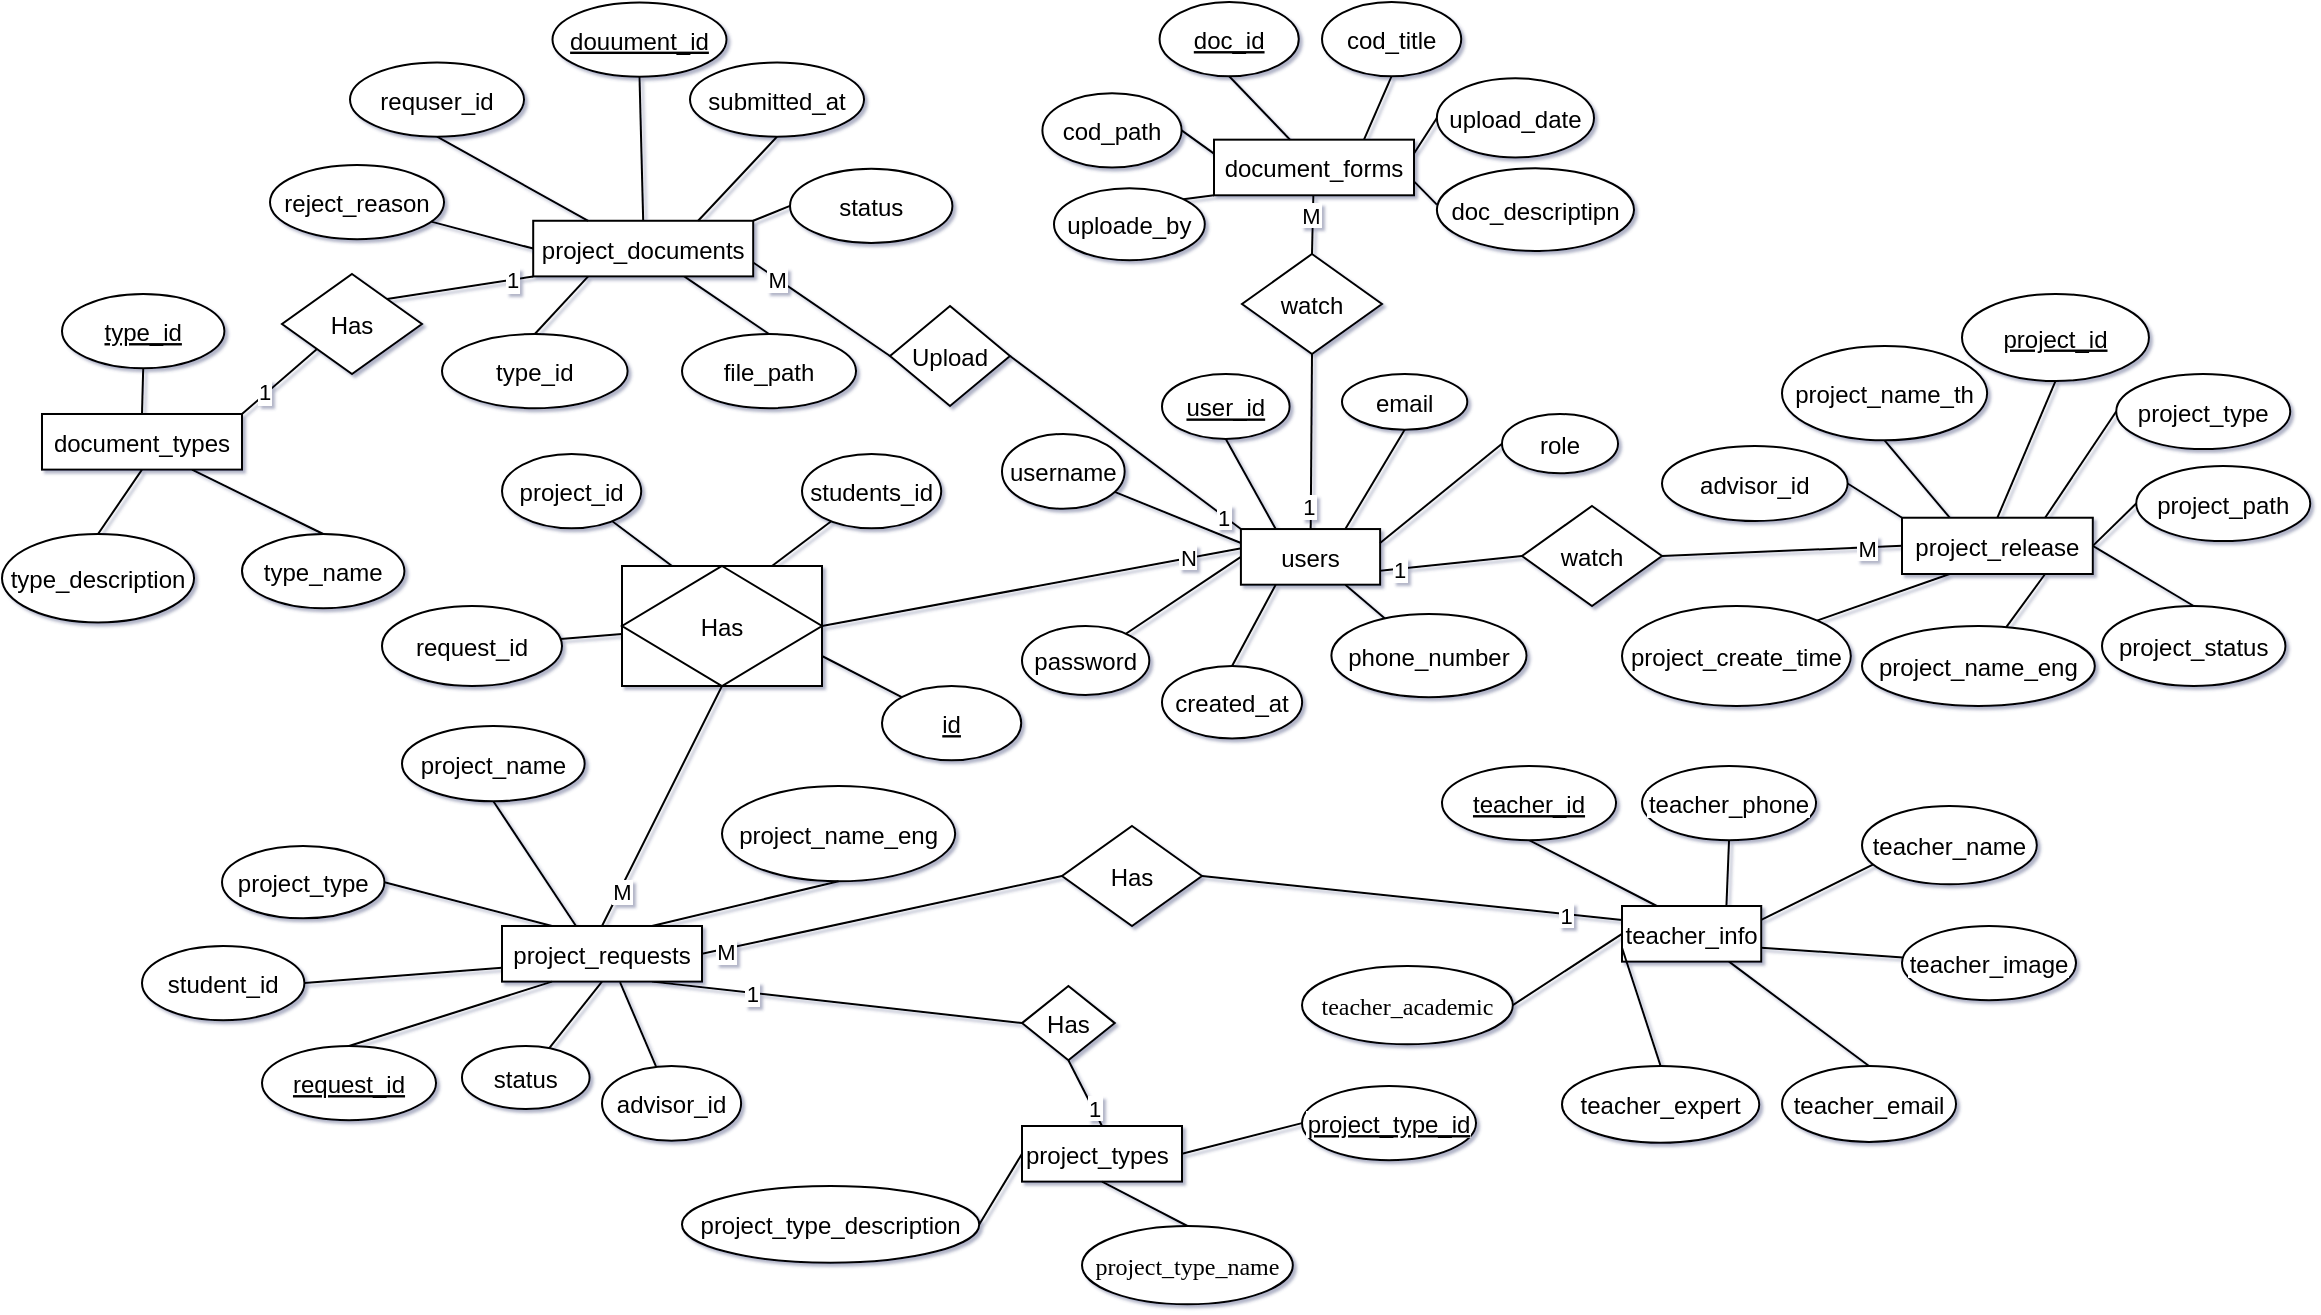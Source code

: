 <mxfile version="26.0.16">
  <diagram id="R2lEEEUBdFMjLlhIrx00" name="Page-1">
    <mxGraphModel dx="1501" dy="822" grid="1" gridSize="10" guides="0" tooltips="1" connect="1" arrows="1" fold="1" page="1" pageScale="1" pageWidth="1169" pageHeight="827" math="0" shadow="1" extFonts="Permanent Marker^https://fonts.googleapis.com/css?family=Permanent+Marker">
      <root>
        <mxCell id="0" />
        <mxCell id="1" parent="0" />
        <mxCell id="ESzOXi0CgvDct79OvY_y-161" value="" style="rounded=0;orthogonalLoop=1;jettySize=auto;exitX=1;exitY=0.5;exitDx=0;exitDy=0;endArrow=none;endFill=0;entryX=0.004;entryY=0.345;entryDx=0;entryDy=0;entryPerimeter=0;labelBackgroundColor=default;fontColor=default;textShadow=0;labelBorderColor=none;" parent="1" source="ubdBSHQZnD_88OrNLMQL-1" target="ESzOXi0CgvDct79OvY_y-35" edge="1">
          <mxGeometry relative="1" as="geometry">
            <mxPoint x="520" y="359" as="sourcePoint" />
            <mxPoint x="620" y="304" as="targetPoint" />
          </mxGeometry>
        </mxCell>
        <mxCell id="kQKOUKrjXKrlpkmoyMPY-5" value="N" style="edgeLabel;align=center;verticalAlign=middle;resizable=0;points=[];labelBackgroundColor=default;fontColor=default;textShadow=0;labelBorderColor=none;" parent="ESzOXi0CgvDct79OvY_y-161" vertex="1" connectable="0">
          <mxGeometry x="0.75" y="1" relative="1" as="geometry">
            <mxPoint as="offset" />
          </mxGeometry>
        </mxCell>
        <mxCell id="ESzOXi0CgvDct79OvY_y-136" value="" style="group;labelBackgroundColor=default;fontColor=default;textShadow=0;labelBorderColor=none;" parent="1" vertex="1" connectable="0">
          <mxGeometry x="536.001" y="41.187" width="290" height="120.575" as="geometry" />
        </mxCell>
        <mxCell id="ESzOXi0CgvDct79OvY_y-51" value="document_forms" style="rounded=0;labelBackgroundColor=default;fontColor=default;textShadow=0;labelBorderColor=none;" parent="ESzOXi0CgvDct79OvY_y-136" vertex="1">
          <mxGeometry x="80" y="55.65" width="100" height="27.82" as="geometry" />
        </mxCell>
        <mxCell id="ESzOXi0CgvDct79OvY_y-66" value="" style="rounded=0;orthogonalLoop=1;jettySize=auto;exitX=0.5;exitY=1;exitDx=0;exitDy=0;entryX=0.75;entryY=0;entryDx=0;entryDy=0;endArrow=none;endFill=0;labelBackgroundColor=default;fontColor=default;textShadow=0;labelBorderColor=none;" parent="ESzOXi0CgvDct79OvY_y-136" source="ESzOXi0CgvDct79OvY_y-53" target="ESzOXi0CgvDct79OvY_y-51" edge="1">
          <mxGeometry relative="1" as="geometry" />
        </mxCell>
        <mxCell id="ESzOXi0CgvDct79OvY_y-53" value="cod_title" style="ellipse;labelBackgroundColor=default;fontColor=default;textShadow=0;labelBorderColor=none;" parent="ESzOXi0CgvDct79OvY_y-136" vertex="1">
          <mxGeometry x="134.006" y="-13.19" width="69.613" height="37.1" as="geometry" />
        </mxCell>
        <mxCell id="ESzOXi0CgvDct79OvY_y-69" value="" style="rounded=0;orthogonalLoop=1;jettySize=auto;exitX=1;exitY=0;exitDx=0;exitDy=0;entryX=0;entryY=1;entryDx=0;entryDy=0;endArrow=none;endFill=0;labelBackgroundColor=default;fontColor=default;textShadow=0;labelBorderColor=none;" parent="ESzOXi0CgvDct79OvY_y-136" source="ESzOXi0CgvDct79OvY_y-55" target="ESzOXi0CgvDct79OvY_y-51" edge="1">
          <mxGeometry relative="1" as="geometry" />
        </mxCell>
        <mxCell id="ESzOXi0CgvDct79OvY_y-55" value="uploade_by" style="ellipse;labelBackgroundColor=default;fontColor=default;textShadow=0;labelBorderColor=none;" parent="ESzOXi0CgvDct79OvY_y-136" vertex="1">
          <mxGeometry y="80" width="75.41" height="35.94" as="geometry" />
        </mxCell>
        <mxCell id="ESzOXi0CgvDct79OvY_y-70" value="" style="rounded=0;orthogonalLoop=1;jettySize=auto;entryX=1;entryY=0.75;entryDx=0;entryDy=0;endArrow=none;endFill=0;labelBackgroundColor=default;fontColor=default;textShadow=0;labelBorderColor=none;" parent="ESzOXi0CgvDct79OvY_y-136" target="ESzOXi0CgvDct79OvY_y-51" edge="1">
          <mxGeometry relative="1" as="geometry">
            <mxPoint x="191.436" y="88.112" as="sourcePoint" />
          </mxGeometry>
        </mxCell>
        <mxCell id="ESzOXi0CgvDct79OvY_y-57" value="doc_descriptipn" style="ellipse;labelBackgroundColor=default;fontColor=default;textShadow=0;labelBorderColor=none;" parent="ESzOXi0CgvDct79OvY_y-136" vertex="1">
          <mxGeometry x="191.44" y="70" width="98.56" height="41.3" as="geometry" />
        </mxCell>
        <mxCell id="ESzOXi0CgvDct79OvY_y-67" value="" style="rounded=0;orthogonalLoop=1;jettySize=auto;exitX=1;exitY=0.5;exitDx=0;exitDy=0;entryX=0;entryY=0.25;entryDx=0;entryDy=0;endArrow=none;endFill=0;labelBackgroundColor=default;fontColor=default;textShadow=0;labelBorderColor=none;" parent="ESzOXi0CgvDct79OvY_y-136" source="ESzOXi0CgvDct79OvY_y-58" target="ESzOXi0CgvDct79OvY_y-51" edge="1">
          <mxGeometry relative="1" as="geometry" />
        </mxCell>
        <mxCell id="ESzOXi0CgvDct79OvY_y-58" value="cod_path" style="ellipse;labelBackgroundColor=default;fontColor=default;textShadow=0;labelBorderColor=none;" parent="ESzOXi0CgvDct79OvY_y-136" vertex="1">
          <mxGeometry x="-5.801" y="32.462" width="69.613" height="37.1" as="geometry" />
        </mxCell>
        <mxCell id="ESzOXi0CgvDct79OvY_y-68" value="" style="rounded=0;orthogonalLoop=1;jettySize=auto;exitX=0;exitY=0.5;exitDx=0;exitDy=0;entryX=1;entryY=0.25;entryDx=0;entryDy=0;endArrow=none;endFill=0;labelBackgroundColor=default;fontColor=default;textShadow=0;labelBorderColor=none;" parent="ESzOXi0CgvDct79OvY_y-136" source="ESzOXi0CgvDct79OvY_y-60" target="ESzOXi0CgvDct79OvY_y-51" edge="1">
          <mxGeometry relative="1" as="geometry" />
        </mxCell>
        <mxCell id="ESzOXi0CgvDct79OvY_y-60" value="upload_date" style="ellipse;labelBackgroundColor=default;fontColor=default;textShadow=0;labelBorderColor=none;" parent="ESzOXi0CgvDct79OvY_y-136" vertex="1">
          <mxGeometry x="191.44" y="25" width="78.56" height="39.56" as="geometry" />
        </mxCell>
        <mxCell id="ESzOXi0CgvDct79OvY_y-64" value="doc_id" style="ellipse;fontStyle=4;labelBackgroundColor=default;fontColor=default;textShadow=0;labelBorderColor=none;" parent="ESzOXi0CgvDct79OvY_y-136" vertex="1">
          <mxGeometry x="52.79" y="-13.19" width="69.613" height="37.1" as="geometry" />
        </mxCell>
        <mxCell id="ESzOXi0CgvDct79OvY_y-65" value="" style="rounded=0;orthogonalLoop=1;jettySize=auto;exitX=0.5;exitY=1;exitDx=0;exitDy=0;entryX=0.38;entryY=0;entryDx=0;entryDy=0;entryPerimeter=0;endArrow=none;endFill=0;labelBackgroundColor=default;fontColor=default;textShadow=0;labelBorderColor=none;" parent="ESzOXi0CgvDct79OvY_y-136" source="ESzOXi0CgvDct79OvY_y-64" target="ESzOXi0CgvDct79OvY_y-51" edge="1">
          <mxGeometry relative="1" as="geometry" />
        </mxCell>
        <mxCell id="ESzOXi0CgvDct79OvY_y-153" value="" style="group;labelBackgroundColor=default;fontColor=default;textShadow=0;labelBorderColor=none;" parent="1" vertex="1" connectable="0">
          <mxGeometry x="164" y="39.997" width="350" height="199.412" as="geometry" />
        </mxCell>
        <mxCell id="ESzOXi0CgvDct79OvY_y-138" value="" style="group;labelBackgroundColor=default;fontColor=default;textShadow=0;labelBorderColor=none;" parent="ESzOXi0CgvDct79OvY_y-153" vertex="1" connectable="0">
          <mxGeometry x="11.602" width="324.862" height="191.102" as="geometry" />
        </mxCell>
        <mxCell id="BMW-N31ml_Nr8-IVmxHA-28" style="rounded=0;orthogonalLoop=1;jettySize=auto;html=1;entryX=0.5;entryY=0;entryDx=0;entryDy=0;endArrow=none;startFill=0;textShadow=0;" parent="ESzOXi0CgvDct79OvY_y-138" source="ESzOXi0CgvDct79OvY_y-72" target="ESzOXi0CgvDct79OvY_y-83" edge="1">
          <mxGeometry relative="1" as="geometry" />
        </mxCell>
        <mxCell id="BMW-N31ml_Nr8-IVmxHA-29" style="rounded=0;orthogonalLoop=1;jettySize=auto;html=1;exitX=0.25;exitY=1;exitDx=0;exitDy=0;entryX=0.5;entryY=0;entryDx=0;entryDy=0;endArrow=none;startFill=0;textShadow=0;" parent="ESzOXi0CgvDct79OvY_y-138" source="ESzOXi0CgvDct79OvY_y-72" target="ESzOXi0CgvDct79OvY_y-81" edge="1">
          <mxGeometry relative="1" as="geometry" />
        </mxCell>
        <mxCell id="ESzOXi0CgvDct79OvY_y-72" value="project_documents" style="rounded=0;labelBackgroundColor=default;fontColor=default;textShadow=0;labelBorderColor=none;" parent="ESzOXi0CgvDct79OvY_y-138" vertex="1">
          <mxGeometry x="100" y="97.39" width="110" height="27.82" as="geometry" />
        </mxCell>
        <mxCell id="ESzOXi0CgvDct79OvY_y-73" value="" style="rounded=0;orthogonalLoop=1;jettySize=auto;exitX=0.5;exitY=1;exitDx=0;exitDy=0;entryX=0.75;entryY=0;entryDx=0;entryDy=0;endArrow=none;endFill=0;labelBackgroundColor=default;fontColor=default;textShadow=0;labelBorderColor=none;" parent="ESzOXi0CgvDct79OvY_y-138" source="ESzOXi0CgvDct79OvY_y-74" target="ESzOXi0CgvDct79OvY_y-72" edge="1">
          <mxGeometry relative="1" as="geometry" />
        </mxCell>
        <mxCell id="ESzOXi0CgvDct79OvY_y-74" value="submitted_at" style="ellipse;labelBackgroundColor=default;fontColor=default;textShadow=0;labelBorderColor=none;" parent="ESzOXi0CgvDct79OvY_y-138" vertex="1">
          <mxGeometry x="178.393" y="18.262" width="87.017" height="37.1" as="geometry" />
        </mxCell>
        <mxCell id="ESzOXi0CgvDct79OvY_y-75" value="" style="rounded=0;orthogonalLoop=1;jettySize=auto;exitX=0.5;exitY=1;exitDx=0;exitDy=0;entryX=0.25;entryY=0;entryDx=0;entryDy=0;endArrow=none;endFill=0;labelBackgroundColor=default;fontColor=default;textShadow=0;labelBorderColor=none;" parent="ESzOXi0CgvDct79OvY_y-138" source="ESzOXi0CgvDct79OvY_y-76" target="ESzOXi0CgvDct79OvY_y-72" edge="1">
          <mxGeometry relative="1" as="geometry" />
        </mxCell>
        <mxCell id="ESzOXi0CgvDct79OvY_y-76" value="requser_id" style="ellipse;labelBackgroundColor=default;fontColor=default;textShadow=0;labelBorderColor=none;" parent="ESzOXi0CgvDct79OvY_y-138" vertex="1">
          <mxGeometry x="8.399" y="18.262" width="87.017" height="37.1" as="geometry" />
        </mxCell>
        <mxCell id="ESzOXi0CgvDct79OvY_y-77" value="" style="rounded=0;orthogonalLoop=1;jettySize=auto;exitX=0;exitY=0.5;exitDx=0;exitDy=0;entryX=1;entryY=0;entryDx=0;entryDy=0;endArrow=none;endFill=0;labelBackgroundColor=default;fontColor=default;textShadow=0;labelBorderColor=none;" parent="ESzOXi0CgvDct79OvY_y-138" source="ESzOXi0CgvDct79OvY_y-78" target="ESzOXi0CgvDct79OvY_y-72" edge="1">
          <mxGeometry relative="1" as="geometry" />
        </mxCell>
        <mxCell id="ESzOXi0CgvDct79OvY_y-78" value="status" style="ellipse;labelBackgroundColor=default;fontColor=default;textShadow=0;labelBorderColor=none;" parent="ESzOXi0CgvDct79OvY_y-138" vertex="1">
          <mxGeometry x="228.402" y="71.417" width="81.215" height="37.1" as="geometry" />
        </mxCell>
        <mxCell id="ESzOXi0CgvDct79OvY_y-84" value="" style="rounded=0;orthogonalLoop=1;jettySize=auto;exitX=0.5;exitY=1;exitDx=0;exitDy=0;entryX=0.5;entryY=0;entryDx=0;entryDy=0;endArrow=none;endFill=0;labelBackgroundColor=default;fontColor=default;textShadow=0;labelBorderColor=none;" parent="ESzOXi0CgvDct79OvY_y-138" source="ESzOXi0CgvDct79OvY_y-85" target="ESzOXi0CgvDct79OvY_y-72" edge="1">
          <mxGeometry relative="1" as="geometry" />
        </mxCell>
        <mxCell id="ESzOXi0CgvDct79OvY_y-85" value="douument_id" style="ellipse;fontStyle=4;labelBackgroundColor=default;fontColor=default;textShadow=0;labelBorderColor=none;" parent="ESzOXi0CgvDct79OvY_y-138" vertex="1">
          <mxGeometry x="109.641" y="-11.74" width="87.017" height="37.1" as="geometry" />
        </mxCell>
        <mxCell id="ESzOXi0CgvDct79OvY_y-79" value="reject_reason" style="ellipse;labelBackgroundColor=default;fontColor=default;textShadow=0;labelBorderColor=none;" parent="ESzOXi0CgvDct79OvY_y-138" vertex="1">
          <mxGeometry x="-31.601" y="69.562" width="87.017" height="37.1" as="geometry" />
        </mxCell>
        <mxCell id="ESzOXi0CgvDct79OvY_y-71" value="" style="rounded=0;orthogonalLoop=1;jettySize=auto;exitX=0;exitY=0.5;exitDx=0;exitDy=0;endArrow=none;endFill=0;labelBackgroundColor=default;fontColor=default;textShadow=0;labelBorderColor=none;" parent="ESzOXi0CgvDct79OvY_y-138" source="ESzOXi0CgvDct79OvY_y-72" target="ESzOXi0CgvDct79OvY_y-79" edge="1">
          <mxGeometry relative="1" as="geometry" />
        </mxCell>
        <mxCell id="ESzOXi0CgvDct79OvY_y-83" value="file_path" style="ellipse;labelBackgroundColor=default;fontColor=default;textShadow=0;labelBorderColor=none;" parent="ESzOXi0CgvDct79OvY_y-138" vertex="1">
          <mxGeometry x="174.398" y="154.0" width="87.017" height="37.1" as="geometry" />
        </mxCell>
        <mxCell id="ESzOXi0CgvDct79OvY_y-81" value="type_id" style="ellipse;labelBackgroundColor=default;fontColor=default;textShadow=0;labelBorderColor=none;" parent="ESzOXi0CgvDct79OvY_y-138" vertex="1">
          <mxGeometry x="54.396" y="154.002" width="92.818" height="37.1" as="geometry" />
        </mxCell>
        <mxCell id="ESzOXi0CgvDct79OvY_y-147" value="Upload" style="rhombus;rounded=0;labelBackgroundColor=default;fontColor=default;textShadow=0;labelBorderColor=none;" parent="ESzOXi0CgvDct79OvY_y-153" vertex="1">
          <mxGeometry x="290" y="140" width="60" height="50" as="geometry" />
        </mxCell>
        <mxCell id="ESzOXi0CgvDct79OvY_y-169" value="" style="rounded=0;orthogonalLoop=1;jettySize=auto;exitX=1;exitY=0.75;exitDx=0;exitDy=0;entryX=0;entryY=0.5;entryDx=0;entryDy=0;endArrow=none;endFill=0;labelBackgroundColor=default;fontColor=default;textShadow=0;labelBorderColor=none;" parent="ESzOXi0CgvDct79OvY_y-153" source="ESzOXi0CgvDct79OvY_y-72" target="ESzOXi0CgvDct79OvY_y-147" edge="1">
          <mxGeometry relative="1" as="geometry" />
        </mxCell>
        <mxCell id="kQKOUKrjXKrlpkmoyMPY-4" value="M" style="edgeLabel;align=center;verticalAlign=middle;resizable=0;points=[];labelBackgroundColor=default;fontColor=default;textShadow=0;labelBorderColor=none;" parent="ESzOXi0CgvDct79OvY_y-169" vertex="1" connectable="0">
          <mxGeometry x="-0.655" relative="1" as="geometry">
            <mxPoint as="offset" />
          </mxGeometry>
        </mxCell>
        <mxCell id="ESzOXi0CgvDct79OvY_y-177" value="Has" style="rhombus;rounded=0;labelBackgroundColor=default;fontColor=default;textShadow=0;labelBorderColor=none;" parent="ESzOXi0CgvDct79OvY_y-153" vertex="1">
          <mxGeometry x="-14" y="124.003" width="70" height="50" as="geometry" />
        </mxCell>
        <mxCell id="BMW-N31ml_Nr8-IVmxHA-26" style="rounded=0;orthogonalLoop=1;jettySize=auto;html=1;exitX=1;exitY=0;exitDx=0;exitDy=0;entryX=0;entryY=1;entryDx=0;entryDy=0;endArrow=none;startFill=0;textShadow=0;" parent="ESzOXi0CgvDct79OvY_y-153" source="ESzOXi0CgvDct79OvY_y-177" target="ESzOXi0CgvDct79OvY_y-72" edge="1">
          <mxGeometry relative="1" as="geometry" />
        </mxCell>
        <mxCell id="BMW-N31ml_Nr8-IVmxHA-30" value="1" style="edgeLabel;html=1;align=center;verticalAlign=middle;resizable=0;points=[];textShadow=0;" parent="BMW-N31ml_Nr8-IVmxHA-26" vertex="1" connectable="0">
          <mxGeometry x="0.685" relative="1" as="geometry">
            <mxPoint as="offset" />
          </mxGeometry>
        </mxCell>
        <mxCell id="ESzOXi0CgvDct79OvY_y-166" value="" style="rounded=0;orthogonalLoop=1;jettySize=auto;exitX=0.5;exitY=1;exitDx=0;exitDy=0;endArrow=none;endFill=0;labelBackgroundColor=default;fontColor=default;textShadow=0;labelBorderColor=none;" parent="1" source="ESzOXi0CgvDct79OvY_y-149" target="ESzOXi0CgvDct79OvY_y-35" edge="1">
          <mxGeometry relative="1" as="geometry" />
        </mxCell>
        <mxCell id="ubdBSHQZnD_88OrNLMQL-10" value="1" style="edgeLabel;align=center;verticalAlign=middle;resizable=0;points=[];labelBackgroundColor=default;fontColor=default;textShadow=0;labelBorderColor=none;" parent="ESzOXi0CgvDct79OvY_y-166" vertex="1" connectable="0">
          <mxGeometry x="0.741" y="-1" relative="1" as="geometry">
            <mxPoint as="offset" />
          </mxGeometry>
        </mxCell>
        <mxCell id="ESzOXi0CgvDct79OvY_y-149" value="watch" style="rhombus;rounded=0;labelBackgroundColor=default;fontColor=default;textShadow=0;labelBorderColor=none;" parent="1" vertex="1">
          <mxGeometry x="630" y="154" width="70" height="50" as="geometry" />
        </mxCell>
        <mxCell id="ESzOXi0CgvDct79OvY_y-165" value="" style="rounded=0;orthogonalLoop=1;jettySize=auto;entryX=0.5;entryY=0;entryDx=0;entryDy=0;endArrow=none;endFill=0;labelBackgroundColor=default;fontColor=default;textShadow=0;labelBorderColor=none;" parent="1" source="ESzOXi0CgvDct79OvY_y-51" target="ESzOXi0CgvDct79OvY_y-149" edge="1">
          <mxGeometry relative="1" as="geometry" />
        </mxCell>
        <mxCell id="ubdBSHQZnD_88OrNLMQL-11" value="M" style="edgeLabel;align=center;verticalAlign=middle;resizable=0;points=[];labelBackgroundColor=default;fontColor=default;textShadow=0;labelBorderColor=none;" parent="ESzOXi0CgvDct79OvY_y-165" vertex="1" connectable="0">
          <mxGeometry x="-0.478" y="-1" relative="1" as="geometry">
            <mxPoint y="2" as="offset" />
          </mxGeometry>
        </mxCell>
        <mxCell id="ESzOXi0CgvDct79OvY_y-170" value="" style="rounded=0;orthogonalLoop=1;jettySize=auto;exitX=1;exitY=0.5;exitDx=0;exitDy=0;entryX=0;entryY=0;entryDx=0;entryDy=0;endArrow=none;endFill=0;labelBackgroundColor=default;fontColor=default;textShadow=0;labelBorderColor=none;" parent="1" source="ESzOXi0CgvDct79OvY_y-147" target="ESzOXi0CgvDct79OvY_y-35" edge="1">
          <mxGeometry relative="1" as="geometry" />
        </mxCell>
        <mxCell id="kQKOUKrjXKrlpkmoyMPY-3" value="1" style="edgeLabel;align=center;verticalAlign=middle;resizable=0;points=[];labelBackgroundColor=default;fontColor=default;textShadow=0;labelBorderColor=none;" parent="ESzOXi0CgvDct79OvY_y-170" vertex="1" connectable="0">
          <mxGeometry x="0.85" relative="1" as="geometry">
            <mxPoint as="offset" />
          </mxGeometry>
        </mxCell>
        <mxCell id="ubdBSHQZnD_88OrNLMQL-6" value="" style="rounded=0;orthogonalLoop=1;jettySize=auto;entryX=0.5;entryY=0;entryDx=0;entryDy=0;endArrow=none;endFill=0;labelBackgroundColor=default;fontColor=default;textShadow=0;labelBorderColor=none;exitX=0.5;exitY=1;exitDx=0;exitDy=0;" parent="1" source="ubdBSHQZnD_88OrNLMQL-1" target="ESzOXi0CgvDct79OvY_y-103" edge="1">
          <mxGeometry relative="1" as="geometry" />
        </mxCell>
        <mxCell id="ubdBSHQZnD_88OrNLMQL-8" value="M" style="edgeLabel;align=center;verticalAlign=middle;resizable=0;points=[];labelBackgroundColor=default;fontColor=default;textShadow=0;labelBorderColor=none;" parent="ubdBSHQZnD_88OrNLMQL-6" vertex="1" connectable="0">
          <mxGeometry x="0.698" y="1" relative="1" as="geometry">
            <mxPoint as="offset" />
          </mxGeometry>
        </mxCell>
        <mxCell id="ubdBSHQZnD_88OrNLMQL-1" value="Has" style="shape=associativeEntity;align=center;labelBackgroundColor=default;fontColor=default;textShadow=0;labelBorderColor=none;" parent="1" vertex="1">
          <mxGeometry x="320" y="310" width="100" height="60" as="geometry" />
        </mxCell>
        <mxCell id="ubdBSHQZnD_88OrNLMQL-3" value="" style="rounded=0;orthogonalLoop=1;jettySize=auto;entryX=0.25;entryY=0;entryDx=0;entryDy=0;endArrow=none;endFill=0;labelBackgroundColor=default;fontColor=default;textShadow=0;labelBorderColor=none;" parent="1" source="ESzOXi0CgvDct79OvY_y-120" target="ubdBSHQZnD_88OrNLMQL-1" edge="1">
          <mxGeometry relative="1" as="geometry" />
        </mxCell>
        <mxCell id="ESzOXi0CgvDct79OvY_y-120" value="project_id" style="ellipse;container=0;labelBackgroundColor=default;fontColor=default;textShadow=0;labelBorderColor=none;" parent="1" vertex="1">
          <mxGeometry x="260.003" y="254.004" width="69.613" height="37.1" as="geometry" />
        </mxCell>
        <mxCell id="ubdBSHQZnD_88OrNLMQL-5" value="" style="rounded=0;orthogonalLoop=1;jettySize=auto;endArrow=none;endFill=0;labelBackgroundColor=default;fontColor=default;textShadow=0;labelBorderColor=none;" parent="1" source="ubdBSHQZnD_88OrNLMQL-4" target="ubdBSHQZnD_88OrNLMQL-1" edge="1">
          <mxGeometry relative="1" as="geometry" />
        </mxCell>
        <mxCell id="ubdBSHQZnD_88OrNLMQL-4" value="request_id" style="ellipse;container=0;labelBackgroundColor=default;fontColor=default;textShadow=0;labelBorderColor=none;" parent="1" vertex="1">
          <mxGeometry x="200" y="330" width="90" height="40" as="geometry" />
        </mxCell>
        <mxCell id="ESzOXi0CgvDct79OvY_y-102" value="" style="rounded=0;orthogonalLoop=1;jettySize=auto;exitX=0.5;exitY=1;exitDx=0;exitDy=0;endArrow=none;endFill=0;labelBackgroundColor=default;fontColor=default;textShadow=0;labelBorderColor=none;" parent="1" source="ESzOXi0CgvDct79OvY_y-103" target="ESzOXi0CgvDct79OvY_y-110" edge="1">
          <mxGeometry relative="1" as="geometry" />
        </mxCell>
        <mxCell id="ubdBSHQZnD_88OrNLMQL-7" value="" style="rounded=0;orthogonalLoop=1;jettySize=auto;entryX=0;entryY=0.5;entryDx=0;entryDy=0;endArrow=none;endFill=0;labelBackgroundColor=default;fontColor=default;textShadow=0;labelBorderColor=none;exitX=0.75;exitY=1;exitDx=0;exitDy=0;" parent="1" source="ESzOXi0CgvDct79OvY_y-103" target="ESzOXi0CgvDct79OvY_y-174" edge="1">
          <mxGeometry relative="1" as="geometry" />
        </mxCell>
        <mxCell id="BMW-N31ml_Nr8-IVmxHA-24" value="1" style="edgeLabel;align=center;verticalAlign=middle;resizable=0;points=[];labelBackgroundColor=default;fontColor=default;textShadow=0;labelBorderColor=none;" parent="ubdBSHQZnD_88OrNLMQL-7" vertex="1" connectable="0">
          <mxGeometry x="-0.458" relative="1" as="geometry">
            <mxPoint as="offset" />
          </mxGeometry>
        </mxCell>
        <mxCell id="ESzOXi0CgvDct79OvY_y-103" value="project_requests" style="rounded=0;container=0;labelBackgroundColor=default;fontColor=default;textShadow=0;labelBorderColor=none;" parent="1" vertex="1">
          <mxGeometry x="260.001" y="489.997" width="100" height="27.82" as="geometry" />
        </mxCell>
        <mxCell id="ESzOXi0CgvDct79OvY_y-160" value="" style="rounded=0;orthogonalLoop=1;jettySize=auto;entryX=0.59;entryY=1.008;entryDx=0;entryDy=0;endArrow=none;endFill=0;labelBackgroundColor=default;fontColor=default;textShadow=0;labelBorderColor=none;strokeColor=default;entryPerimeter=0;" parent="1" source="ESzOXi0CgvDct79OvY_y-109" target="ESzOXi0CgvDct79OvY_y-103" edge="1">
          <mxGeometry relative="1" as="geometry" />
        </mxCell>
        <mxCell id="ESzOXi0CgvDct79OvY_y-109" value="advisor_id" style="ellipse;container=0;labelBackgroundColor=default;fontColor=default;textShadow=0;labelBorderColor=none;" parent="1" vertex="1">
          <mxGeometry x="310.001" y="559.997" width="69.56" height="37.39" as="geometry" />
        </mxCell>
        <mxCell id="ESzOXi0CgvDct79OvY_y-110" value="status" style="ellipse;container=0;labelBackgroundColor=default;fontColor=default;textShadow=0;labelBorderColor=none;" parent="1" vertex="1">
          <mxGeometry x="239.996" y="549.999" width="63.812" height="31.535" as="geometry" />
        </mxCell>
        <mxCell id="ESzOXi0CgvDct79OvY_y-111" value="" style="rounded=0;orthogonalLoop=1;jettySize=auto;exitX=1;exitY=0.5;exitDx=0;exitDy=0;entryX=0.25;entryY=0;entryDx=0;entryDy=0;endArrow=none;endFill=0;labelBackgroundColor=default;fontColor=default;textShadow=0;labelBorderColor=none;" parent="1" source="ESzOXi0CgvDct79OvY_y-112" target="ESzOXi0CgvDct79OvY_y-103" edge="1">
          <mxGeometry relative="1" as="geometry" />
        </mxCell>
        <mxCell id="ESzOXi0CgvDct79OvY_y-112" value="project_type" style="ellipse;container=0;labelBackgroundColor=default;fontColor=default;textShadow=0;labelBorderColor=none;" parent="1" vertex="1">
          <mxGeometry x="120.004" y="449.997" width="81.215" height="36.172" as="geometry" />
        </mxCell>
        <mxCell id="ESzOXi0CgvDct79OvY_y-113" value="" style="rounded=0;orthogonalLoop=1;jettySize=auto;exitX=1;exitY=0.5;exitDx=0;exitDy=0;entryX=0;entryY=0.75;entryDx=0;entryDy=0;endArrow=none;endFill=0;labelBackgroundColor=default;fontColor=default;textShadow=0;labelBorderColor=none;" parent="1" source="ESzOXi0CgvDct79OvY_y-114" target="ESzOXi0CgvDct79OvY_y-103" edge="1">
          <mxGeometry relative="1" as="geometry" />
        </mxCell>
        <mxCell id="ESzOXi0CgvDct79OvY_y-114" value="student_id" style="ellipse;container=0;labelBackgroundColor=default;fontColor=default;textShadow=0;labelBorderColor=none;" parent="1" vertex="1">
          <mxGeometry x="79.996" y="500.002" width="81.215" height="37.1" as="geometry" />
        </mxCell>
        <mxCell id="ESzOXi0CgvDct79OvY_y-115" value="" style="rounded=0;orthogonalLoop=1;jettySize=auto;exitX=0.5;exitY=0;exitDx=0;exitDy=0;endArrow=none;endFill=0;entryX=0.25;entryY=1;entryDx=0;entryDy=0;labelBackgroundColor=default;fontColor=default;textShadow=0;labelBorderColor=none;" parent="1" source="ESzOXi0CgvDct79OvY_y-116" target="ESzOXi0CgvDct79OvY_y-103" edge="1">
          <mxGeometry relative="1" as="geometry">
            <mxPoint x="325.193" y="536.747" as="targetPoint" />
          </mxGeometry>
        </mxCell>
        <mxCell id="ESzOXi0CgvDct79OvY_y-116" value="request_id" style="ellipse;container=0;fontStyle=4;labelBackgroundColor=default;fontColor=default;textShadow=0;labelBorderColor=none;" parent="1" vertex="1">
          <mxGeometry x="140.0" y="549.999" width="87.017" height="37.1" as="geometry" />
        </mxCell>
        <mxCell id="ESzOXi0CgvDct79OvY_y-105" value="project_name_eng" style="ellipse;container=0;labelBackgroundColor=default;fontColor=default;textShadow=0;labelBorderColor=none;" parent="1" vertex="1">
          <mxGeometry x="370.001" y="419.997" width="116.58" height="47.64" as="geometry" />
        </mxCell>
        <mxCell id="ESzOXi0CgvDct79OvY_y-104" value="" style="rounded=0;orthogonalLoop=1;jettySize=auto;exitX=0.5;exitY=1;exitDx=0;exitDy=0;entryX=0.75;entryY=0;entryDx=0;entryDy=0;endArrow=none;endFill=0;labelBackgroundColor=default;fontColor=default;textShadow=0;labelBorderColor=none;" parent="1" source="ESzOXi0CgvDct79OvY_y-105" target="ESzOXi0CgvDct79OvY_y-103" edge="1">
          <mxGeometry relative="1" as="geometry" />
        </mxCell>
        <mxCell id="ESzOXi0CgvDct79OvY_y-107" value="project_name" style="ellipse;container=0;labelBackgroundColor=default;fontColor=default;textShadow=0;labelBorderColor=none;" parent="1" vertex="1">
          <mxGeometry x="210.001" y="389.997" width="91.35" height="37.64" as="geometry" />
        </mxCell>
        <mxCell id="ESzOXi0CgvDct79OvY_y-106" value="" style="rounded=0;orthogonalLoop=1;jettySize=auto;exitX=0.5;exitY=1;exitDx=0;exitDy=0;entryX=0.37;entryY=0;entryDx=0;entryDy=0;endArrow=none;endFill=0;labelBackgroundColor=default;fontColor=default;textShadow=0;labelBorderColor=none;entryPerimeter=0;" parent="1" source="ESzOXi0CgvDct79OvY_y-107" target="ESzOXi0CgvDct79OvY_y-103" edge="1">
          <mxGeometry relative="1" as="geometry" />
        </mxCell>
        <mxCell id="BMW-N31ml_Nr8-IVmxHA-23" value="" style="rounded=0;orthogonalLoop=1;jettySize=auto;entryX=0.5;entryY=0;entryDx=0;entryDy=0;endArrow=none;startFill=0;labelBackgroundColor=default;fontColor=default;textShadow=0;labelBorderColor=none;exitX=0.5;exitY=1;exitDx=0;exitDy=0;" parent="1" source="ESzOXi0CgvDct79OvY_y-174" target="BMW-N31ml_Nr8-IVmxHA-9" edge="1">
          <mxGeometry relative="1" as="geometry">
            <mxPoint x="570" y="550" as="sourcePoint" />
          </mxGeometry>
        </mxCell>
        <mxCell id="BMW-N31ml_Nr8-IVmxHA-25" value="1" style="edgeLabel;align=center;verticalAlign=middle;resizable=0;points=[];labelBackgroundColor=default;fontColor=default;textShadow=0;labelBorderColor=none;" parent="BMW-N31ml_Nr8-IVmxHA-23" vertex="1" connectable="0">
          <mxGeometry x="0.471" y="1" relative="1" as="geometry">
            <mxPoint as="offset" />
          </mxGeometry>
        </mxCell>
        <mxCell id="ESzOXi0CgvDct79OvY_y-174" value="Has" style="rhombus;rounded=0;labelBackgroundColor=default;fontColor=default;textShadow=0;labelBorderColor=none;" parent="1" vertex="1">
          <mxGeometry x="519.997" y="520.004" width="46.409" height="37.1" as="geometry" />
        </mxCell>
        <mxCell id="ESzOXi0CgvDct79OvY_y-176" value="" style="rounded=0;orthogonalLoop=1;jettySize=auto;exitX=1;exitY=0.5;exitDx=0;exitDy=0;endArrow=none;endFill=0;entryX=0;entryY=0.5;entryDx=0;entryDy=0;labelBackgroundColor=default;fontColor=default;textShadow=0;labelBorderColor=none;" parent="1" source="ESzOXi0CgvDct79OvY_y-103" target="ubdBSHQZnD_88OrNLMQL-17" edge="1">
          <mxGeometry relative="1" as="geometry">
            <mxPoint x="670.201" y="534.004" as="sourcePoint" />
            <mxPoint x="630" y="614" as="targetPoint" />
          </mxGeometry>
        </mxCell>
        <mxCell id="ubdBSHQZnD_88OrNLMQL-16" value="M" style="edgeLabel;align=center;verticalAlign=middle;resizable=0;points=[];labelBackgroundColor=default;fontColor=default;textShadow=0;labelBorderColor=none;" parent="ESzOXi0CgvDct79OvY_y-176" vertex="1" connectable="0">
          <mxGeometry x="-0.867" y="-1" relative="1" as="geometry">
            <mxPoint as="offset" />
          </mxGeometry>
        </mxCell>
        <mxCell id="ubdBSHQZnD_88OrNLMQL-18" value="" style="rounded=0;orthogonalLoop=1;jettySize=auto;endArrow=none;endFill=0;entryX=0;entryY=0.25;entryDx=0;entryDy=0;labelBackgroundColor=default;fontColor=default;textShadow=0;labelBorderColor=none;exitX=1;exitY=0.5;exitDx=0;exitDy=0;" parent="1" source="ubdBSHQZnD_88OrNLMQL-17" target="ESzOXi0CgvDct79OvY_y-2" edge="1">
          <mxGeometry relative="1" as="geometry">
            <mxPoint x="881.66" y="610" as="targetPoint" />
            <mxPoint x="749.995" y="566.668" as="sourcePoint" />
          </mxGeometry>
        </mxCell>
        <mxCell id="BMW-N31ml_Nr8-IVmxHA-1" value="1" style="edgeLabel;align=center;verticalAlign=middle;resizable=0;points=[];labelBackgroundColor=default;fontColor=default;textShadow=0;labelBorderColor=none;" parent="ubdBSHQZnD_88OrNLMQL-18" vertex="1" connectable="0">
          <mxGeometry x="0.735" relative="1" as="geometry">
            <mxPoint as="offset" />
          </mxGeometry>
        </mxCell>
        <mxCell id="ubdBSHQZnD_88OrNLMQL-17" value="Has" style="rhombus;rounded=0;labelBackgroundColor=default;fontColor=default;textShadow=0;labelBorderColor=none;" parent="1" vertex="1">
          <mxGeometry x="540" y="440" width="70" height="50" as="geometry" />
        </mxCell>
        <mxCell id="BMW-N31ml_Nr8-IVmxHA-4" value="" style="rounded=0;orthogonalLoop=1;jettySize=auto;entryX=0.75;entryY=0;entryDx=0;entryDy=0;endArrow=none;startFill=0;labelBackgroundColor=default;fontColor=default;textShadow=0;labelBorderColor=none;" parent="1" source="BMW-N31ml_Nr8-IVmxHA-2" target="ubdBSHQZnD_88OrNLMQL-1" edge="1">
          <mxGeometry relative="1" as="geometry" />
        </mxCell>
        <mxCell id="BMW-N31ml_Nr8-IVmxHA-2" value="students_id" style="ellipse;container=0;labelBackgroundColor=default;fontColor=default;textShadow=0;labelBorderColor=none;" parent="1" vertex="1">
          <mxGeometry x="410.003" y="254.004" width="69.613" height="37.1" as="geometry" />
        </mxCell>
        <mxCell id="BMW-N31ml_Nr8-IVmxHA-5" value="" style="rounded=0;orthogonalLoop=1;jettySize=auto;entryX=1;entryY=0.75;entryDx=0;entryDy=0;endArrow=none;startFill=0;labelBackgroundColor=default;fontColor=default;textShadow=0;labelBorderColor=none;" parent="1" source="BMW-N31ml_Nr8-IVmxHA-3" target="ubdBSHQZnD_88OrNLMQL-1" edge="1">
          <mxGeometry relative="1" as="geometry" />
        </mxCell>
        <mxCell id="BMW-N31ml_Nr8-IVmxHA-3" value="id" style="ellipse;container=0;fontStyle=4;labelBackgroundColor=default;fontColor=default;textShadow=0;labelBorderColor=none;" parent="1" vertex="1">
          <mxGeometry x="450.003" y="370.004" width="69.613" height="37.1" as="geometry" />
        </mxCell>
        <mxCell id="BMW-N31ml_Nr8-IVmxHA-9" value="project_types" style="rounded=0;align=left;labelBackgroundColor=default;fontColor=default;textShadow=0;labelBorderColor=none;" parent="1" vertex="1">
          <mxGeometry x="520" y="590" width="80" height="27.82" as="geometry" />
        </mxCell>
        <mxCell id="BMW-N31ml_Nr8-IVmxHA-15" value="" style="rounded=0;orthogonalLoop=1;jettySize=auto;exitX=0.5;exitY=0;exitDx=0;exitDy=0;entryX=0.5;entryY=1;entryDx=0;entryDy=0;endArrow=none;endFill=0;labelBackgroundColor=default;fontColor=default;textShadow=0;labelBorderColor=none;" parent="1" source="BMW-N31ml_Nr8-IVmxHA-16" target="BMW-N31ml_Nr8-IVmxHA-9" edge="1">
          <mxGeometry relative="1" as="geometry" />
        </mxCell>
        <mxCell id="BMW-N31ml_Nr8-IVmxHA-16" value="project_type_name" style="ellipse;fontFamily=Sarabun;fontSource=https%3A%2F%2Ffonts.googleapis.com%2Fcss%3Ffamily%3DSarabun;labelBackgroundColor=default;fontColor=default;textShadow=0;labelBorderColor=none;" parent="1" vertex="1">
          <mxGeometry x="550.003" y="639.999" width="105.42" height="39.15" as="geometry" />
        </mxCell>
        <mxCell id="BMW-N31ml_Nr8-IVmxHA-17" value="" style="rounded=0;orthogonalLoop=1;jettySize=auto;entryX=1;entryY=0.5;entryDx=0;entryDy=0;endArrow=none;endFill=0;exitX=0;exitY=0.5;exitDx=0;exitDy=0;labelBackgroundColor=default;fontColor=default;textShadow=0;labelBorderColor=none;" parent="1" source="BMW-N31ml_Nr8-IVmxHA-18" target="BMW-N31ml_Nr8-IVmxHA-9" edge="1">
          <mxGeometry relative="1" as="geometry">
            <mxPoint x="725.38" y="531" as="sourcePoint" />
          </mxGeometry>
        </mxCell>
        <mxCell id="BMW-N31ml_Nr8-IVmxHA-19" value="project_type_description" style="ellipse;labelBackgroundColor=default;fontColor=default;textShadow=0;labelBorderColor=none;" parent="1" vertex="1">
          <mxGeometry x="350" y="620" width="148.62" height="38.4" as="geometry" />
        </mxCell>
        <mxCell id="BMW-N31ml_Nr8-IVmxHA-20" value="" style="rounded=0;orthogonalLoop=1;jettySize=auto;exitX=1;exitY=0.5;exitDx=0;exitDy=0;entryX=0;entryY=0.5;entryDx=0;entryDy=0;endArrow=none;endFill=0;labelBackgroundColor=default;fontColor=default;textShadow=0;labelBorderColor=none;" parent="1" source="BMW-N31ml_Nr8-IVmxHA-19" target="BMW-N31ml_Nr8-IVmxHA-9" edge="1">
          <mxGeometry relative="1" as="geometry">
            <mxPoint x="510.0" y="603.2" as="sourcePoint" />
          </mxGeometry>
        </mxCell>
        <mxCell id="ESzOXi0CgvDct79OvY_y-16" value="teacher_email" style="ellipse;labelBackgroundColor=default;fontColor=default;textShadow=0;labelBorderColor=none;" parent="1" vertex="1">
          <mxGeometry x="900" y="560" width="87.02" height="37.95" as="geometry" />
        </mxCell>
        <mxCell id="ESzOXi0CgvDct79OvY_y-190" value="" style="rounded=0;orthogonalLoop=1;jettySize=auto;exitX=0.5;exitY=0;exitDx=0;exitDy=0;endArrow=none;endFill=0;labelBackgroundColor=default;fontColor=default;textShadow=0;labelBorderColor=none;" parent="1" source="ESzOXi0CgvDct79OvY_y-16" target="ESzOXi0CgvDct79OvY_y-2" edge="1">
          <mxGeometry relative="1" as="geometry" />
        </mxCell>
        <mxCell id="BMW-N31ml_Nr8-IVmxHA-18" value="project_type_id" style="ellipse;fontStyle=4;labelBackgroundColor=default;fontColor=default;textShadow=0;labelBorderColor=none;" parent="1" vertex="1">
          <mxGeometry x="660.0" y="570.002" width="87.017" height="37.1" as="geometry" />
        </mxCell>
        <mxCell id="ESzOXi0CgvDct79OvY_y-11" value="type_description" style="ellipse;labelBackgroundColor=default;fontColor=default;textShadow=0;labelBorderColor=none;" parent="1" vertex="1">
          <mxGeometry x="9.998" y="294.004" width="96.02" height="44.23" as="geometry" />
        </mxCell>
        <mxCell id="ESzOXi0CgvDct79OvY_y-15" value="" style="rounded=0;orthogonalLoop=1;jettySize=auto;exitX=0.5;exitY=0;exitDx=0;exitDy=0;entryX=0.5;entryY=1;entryDx=0;entryDy=0;endArrow=none;endFill=0;labelBackgroundColor=default;fontColor=default;textShadow=0;labelBorderColor=none;" parent="1" source="ESzOXi0CgvDct79OvY_y-11" target="ESzOXi0CgvDct79OvY_y-1" edge="1">
          <mxGeometry relative="1" as="geometry" />
        </mxCell>
        <mxCell id="ESzOXi0CgvDct79OvY_y-29" value="" style="rounded=0;orthogonalLoop=1;jettySize=auto;exitX=0.5;exitY=0;exitDx=0;exitDy=0;entryX=0.75;entryY=1;entryDx=0;entryDy=0;endArrow=none;endFill=0;labelBackgroundColor=default;fontColor=default;textShadow=0;labelBorderColor=none;" parent="1" source="ESzOXi0CgvDct79OvY_y-10" target="ESzOXi0CgvDct79OvY_y-1" edge="1">
          <mxGeometry relative="1" as="geometry" />
        </mxCell>
        <mxCell id="ESzOXi0CgvDct79OvY_y-10" value="type_name" style="ellipse;labelBackgroundColor=default;fontColor=default;textShadow=0;labelBorderColor=none;" parent="1" vertex="1">
          <mxGeometry x="130.003" y="294.002" width="81.215" height="37.1" as="geometry" />
        </mxCell>
        <mxCell id="BMW-N31ml_Nr8-IVmxHA-27" style="rounded=0;orthogonalLoop=1;jettySize=auto;html=1;exitX=1;exitY=0;exitDx=0;exitDy=0;entryX=0;entryY=1;entryDx=0;entryDy=0;endArrow=none;startFill=0;textShadow=0;" parent="1" source="ESzOXi0CgvDct79OvY_y-1" target="ESzOXi0CgvDct79OvY_y-177" edge="1">
          <mxGeometry relative="1" as="geometry" />
        </mxCell>
        <mxCell id="BMW-N31ml_Nr8-IVmxHA-31" value="1" style="edgeLabel;html=1;align=center;verticalAlign=middle;resizable=0;points=[];textShadow=0;" parent="BMW-N31ml_Nr8-IVmxHA-27" vertex="1" connectable="0">
          <mxGeometry x="-0.384" y="1" relative="1" as="geometry">
            <mxPoint as="offset" />
          </mxGeometry>
        </mxCell>
        <mxCell id="ESzOXi0CgvDct79OvY_y-1" value="document_types" style="rounded=0;labelBackgroundColor=default;fontColor=default;textShadow=0;labelBorderColor=none;" parent="1" vertex="1">
          <mxGeometry x="29.997" y="233.997" width="100" height="27.82" as="geometry" />
        </mxCell>
        <mxCell id="ESzOXi0CgvDct79OvY_y-9" value="type_id" style="ellipse;fontStyle=4;labelBackgroundColor=default;fontColor=default;textShadow=0;labelBorderColor=none;" parent="1" vertex="1">
          <mxGeometry x="39.997" y="173.997" width="81.215" height="37.1" as="geometry" />
        </mxCell>
        <mxCell id="ESzOXi0CgvDct79OvY_y-30" value="" style="rounded=0;orthogonalLoop=1;jettySize=auto;exitX=0.5;exitY=1;exitDx=0;exitDy=0;entryX=0.5;entryY=0;entryDx=0;entryDy=0;endArrow=none;endFill=0;labelBackgroundColor=default;fontColor=default;textShadow=0;labelBorderColor=none;" parent="1" source="ESzOXi0CgvDct79OvY_y-9" target="ESzOXi0CgvDct79OvY_y-1" edge="1">
          <mxGeometry relative="1" as="geometry" />
        </mxCell>
        <mxCell id="BMW-N31ml_Nr8-IVmxHA-34" style="rounded=0;orthogonalLoop=1;jettySize=auto;html=1;exitX=1;exitY=0.5;exitDx=0;exitDy=0;entryX=0;entryY=0.5;entryDx=0;entryDy=0;endArrow=none;startFill=0;textShadow=0;" parent="1" source="ESzOXi0CgvDct79OvY_y-87" target="BMW-N31ml_Nr8-IVmxHA-32" edge="1">
          <mxGeometry relative="1" as="geometry" />
        </mxCell>
        <mxCell id="ESzOXi0CgvDct79OvY_y-87" value="project_release" style="rounded=0;labelBackgroundColor=default;fontColor=default;textShadow=0;labelBorderColor=none;" parent="1" vertex="1">
          <mxGeometry x="960.002" y="285.865" width="95.411" height="28.135" as="geometry" />
        </mxCell>
        <mxCell id="ESzOXi0CgvDct79OvY_y-88" value="" style="rounded=0;orthogonalLoop=1;jettySize=auto;exitX=0;exitY=0.5;exitDx=0;exitDy=0;entryX=0.75;entryY=0;entryDx=0;entryDy=0;endArrow=none;endFill=0;labelBackgroundColor=default;fontColor=default;textShadow=0;labelBorderColor=none;" parent="1" source="ESzOXi0CgvDct79OvY_y-89" target="ESzOXi0CgvDct79OvY_y-87" edge="1">
          <mxGeometry relative="1" as="geometry" />
        </mxCell>
        <mxCell id="ESzOXi0CgvDct79OvY_y-89" value="project_type" style="ellipse;labelBackgroundColor=default;fontColor=default;textShadow=0;labelBorderColor=none;" parent="1" vertex="1">
          <mxGeometry x="1067.109" y="214.0" width="87.018" height="37.52" as="geometry" />
        </mxCell>
        <mxCell id="ESzOXi0CgvDct79OvY_y-90" value="" style="rounded=0;orthogonalLoop=1;jettySize=auto;exitX=0.5;exitY=1;exitDx=0;exitDy=0;entryX=0.25;entryY=0;entryDx=0;entryDy=0;endArrow=none;endFill=0;labelBackgroundColor=default;fontColor=default;textShadow=0;labelBorderColor=none;" parent="1" source="ESzOXi0CgvDct79OvY_y-91" target="ESzOXi0CgvDct79OvY_y-87" edge="1">
          <mxGeometry relative="1" as="geometry" />
        </mxCell>
        <mxCell id="ESzOXi0CgvDct79OvY_y-91" value="project_name_th" style="ellipse;labelBackgroundColor=default;fontColor=default;textShadow=0;labelBorderColor=none;" parent="1" vertex="1">
          <mxGeometry x="900" y="200.0" width="102.57" height="47.17" as="geometry" />
        </mxCell>
        <mxCell id="ESzOXi0CgvDct79OvY_y-92" value="" style="rounded=0;orthogonalLoop=1;jettySize=auto;exitX=0.5;exitY=0;exitDx=0;exitDy=0;entryX=1;entryY=0.5;entryDx=0;entryDy=0;endArrow=none;endFill=0;labelBackgroundColor=default;fontColor=default;textShadow=0;labelBorderColor=none;" parent="1" source="ESzOXi0CgvDct79OvY_y-93" target="ESzOXi0CgvDct79OvY_y-87" edge="1">
          <mxGeometry relative="1" as="geometry" />
        </mxCell>
        <mxCell id="ESzOXi0CgvDct79OvY_y-93" value="project_status" style="ellipse;labelBackgroundColor=default;fontColor=default;textShadow=0;labelBorderColor=none;" parent="1" vertex="1">
          <mxGeometry x="1060" y="330" width="91.73" height="40" as="geometry" />
        </mxCell>
        <mxCell id="ESzOXi0CgvDct79OvY_y-95" value="" style="rounded=0;orthogonalLoop=1;jettySize=auto;exitX=1;exitY=0.5;exitDx=0;exitDy=0;entryX=0;entryY=0;entryDx=0;entryDy=0;endArrow=none;endFill=0;labelBackgroundColor=default;fontColor=default;textShadow=0;labelBorderColor=none;" parent="1" source="ESzOXi0CgvDct79OvY_y-96" target="ESzOXi0CgvDct79OvY_y-87" edge="1">
          <mxGeometry relative="1" as="geometry" />
        </mxCell>
        <mxCell id="ESzOXi0CgvDct79OvY_y-99" value="" style="rounded=0;orthogonalLoop=1;jettySize=auto;exitX=0.5;exitY=1;exitDx=0;exitDy=0;entryX=0.5;entryY=0;entryDx=0;entryDy=0;endArrow=none;endFill=0;labelBackgroundColor=default;fontColor=default;textShadow=0;labelBorderColor=none;" parent="1" source="ESzOXi0CgvDct79OvY_y-100" target="ESzOXi0CgvDct79OvY_y-87" edge="1">
          <mxGeometry relative="1" as="geometry" />
        </mxCell>
        <mxCell id="ESzOXi0CgvDct79OvY_y-100" value="project_id" style="ellipse;fontStyle=4;labelBackgroundColor=default;fontColor=default;textShadow=0;labelBorderColor=none;" parent="1" vertex="1">
          <mxGeometry x="990" y="174" width="93.48" height="43.52" as="geometry" />
        </mxCell>
        <mxCell id="ESzOXi0CgvDct79OvY_y-171" value="" style="rounded=0;orthogonalLoop=1;jettySize=auto;exitX=0;exitY=0.5;exitDx=0;exitDy=0;entryX=1;entryY=0.5;entryDx=0;entryDy=0;endArrow=none;endFill=0;labelBackgroundColor=default;fontColor=default;textShadow=0;labelBorderColor=none;" parent="1" source="ESzOXi0CgvDct79OvY_y-87" target="ESzOXi0CgvDct79OvY_y-155" edge="1">
          <mxGeometry relative="1" as="geometry">
            <mxPoint x="830" y="329" as="targetPoint" />
          </mxGeometry>
        </mxCell>
        <mxCell id="ubdBSHQZnD_88OrNLMQL-13" value="M" style="edgeLabel;align=center;verticalAlign=middle;resizable=0;points=[];labelBackgroundColor=default;fontColor=default;textShadow=0;labelBorderColor=none;" parent="ESzOXi0CgvDct79OvY_y-171" vertex="1" connectable="0">
          <mxGeometry x="-0.705" relative="1" as="geometry">
            <mxPoint as="offset" />
          </mxGeometry>
        </mxCell>
        <mxCell id="ESzOXi0CgvDct79OvY_y-94" value="project_name_eng" style="ellipse;labelBackgroundColor=default;fontColor=default;textShadow=0;labelBorderColor=none;" parent="1" vertex="1">
          <mxGeometry x="940" y="340" width="116.42" height="40" as="geometry" />
        </mxCell>
        <mxCell id="ESzOXi0CgvDct79OvY_y-86" value="" style="rounded=0;orthogonalLoop=1;jettySize=auto;exitX=0.75;exitY=1;exitDx=0;exitDy=0;endArrow=none;endFill=0;labelBackgroundColor=default;fontColor=default;textShadow=0;labelBorderColor=none;" parent="1" source="ESzOXi0CgvDct79OvY_y-87" target="ESzOXi0CgvDct79OvY_y-94" edge="1">
          <mxGeometry relative="1" as="geometry" />
        </mxCell>
        <mxCell id="ESzOXi0CgvDct79OvY_y-97" value="" style="rounded=0;orthogonalLoop=1;jettySize=auto;exitX=1;exitY=0;exitDx=0;exitDy=0;entryX=0.25;entryY=1;entryDx=0;entryDy=0;endArrow=none;endFill=0;labelBackgroundColor=default;fontColor=default;textShadow=0;labelBorderColor=none;" parent="1" source="ESzOXi0CgvDct79OvY_y-98" target="ESzOXi0CgvDct79OvY_y-87" edge="1">
          <mxGeometry relative="1" as="geometry" />
        </mxCell>
        <mxCell id="BMW-N31ml_Nr8-IVmxHA-32" value="project_path" style="ellipse;labelBackgroundColor=default;fontColor=default;textShadow=0;labelBorderColor=none;" parent="1" vertex="1">
          <mxGeometry x="1077.109" y="260.0" width="87.018" height="37.52" as="geometry" />
        </mxCell>
        <mxCell id="ESzOXi0CgvDct79OvY_y-27" value="" style="rounded=0;orthogonalLoop=1;jettySize=auto;exitX=1;exitY=0.75;exitDx=0;exitDy=0;endArrow=none;endFill=0;labelBackgroundColor=default;fontColor=default;textShadow=0;labelBorderColor=none;" parent="1" source="ESzOXi0CgvDct79OvY_y-2" target="ESzOXi0CgvDct79OvY_y-18" edge="1">
          <mxGeometry relative="1" as="geometry" />
        </mxCell>
        <mxCell id="ESzOXi0CgvDct79OvY_y-2" value="teacher_info" style="rounded=0;labelBackgroundColor=default;fontColor=default;textShadow=0;labelBorderColor=none;" parent="1" vertex="1">
          <mxGeometry x="820.004" y="480.004" width="69.613" height="27.825" as="geometry" />
        </mxCell>
        <mxCell id="ESzOXi0CgvDct79OvY_y-31" value="" style="rounded=0;orthogonalLoop=1;jettySize=auto;exitX=0.5;exitY=1;exitDx=0;exitDy=0;entryX=0.75;entryY=0;entryDx=0;entryDy=0;endArrow=none;endFill=0;labelBackgroundColor=default;fontColor=default;textShadow=0;labelBorderColor=none;" parent="1" source="ESzOXi0CgvDct79OvY_y-12" target="ESzOXi0CgvDct79OvY_y-2" edge="1">
          <mxGeometry relative="1" as="geometry" />
        </mxCell>
        <mxCell id="ESzOXi0CgvDct79OvY_y-12" value="teacher_phone" style="ellipse;labelBackgroundColor=default;fontColor=default;textShadow=0;labelBorderColor=none;" parent="1" vertex="1">
          <mxGeometry x="830.004" y="409.997" width="87.017" height="37.1" as="geometry" />
        </mxCell>
        <mxCell id="ESzOXi0CgvDct79OvY_y-25" value="" style="rounded=0;orthogonalLoop=1;jettySize=auto;exitX=0.082;exitY=0.726;exitDx=0;exitDy=0;entryX=1;entryY=0.25;entryDx=0;entryDy=0;endArrow=none;endFill=0;exitPerimeter=0;labelBackgroundColor=default;fontColor=default;textShadow=0;labelBorderColor=none;" parent="1" source="ESzOXi0CgvDct79OvY_y-17" target="ESzOXi0CgvDct79OvY_y-2" edge="1">
          <mxGeometry relative="1" as="geometry" />
        </mxCell>
        <mxCell id="ESzOXi0CgvDct79OvY_y-17" value="teacher_name" style="ellipse;labelBackgroundColor=default;fontColor=default;textShadow=0;labelBorderColor=none;" parent="1" vertex="1">
          <mxGeometry x="940.003" y="429.999" width="87.41" height="39.15" as="geometry" />
        </mxCell>
        <mxCell id="ESzOXi0CgvDct79OvY_y-18" value="teacher_image" style="ellipse;labelBackgroundColor=default;fontColor=default;textShadow=0;labelBorderColor=none;" parent="1" vertex="1">
          <mxGeometry x="959.998" y="489.996" width="87.017" height="37.1" as="geometry" />
        </mxCell>
        <mxCell id="ESzOXi0CgvDct79OvY_y-23" value="" style="rounded=0;orthogonalLoop=1;jettySize=auto;exitX=1;exitY=0.5;exitDx=0;exitDy=0;entryX=0;entryY=0.5;entryDx=0;entryDy=0;endArrow=none;endFill=0;labelBackgroundColor=default;fontColor=default;textShadow=0;labelBorderColor=none;" parent="1" source="ESzOXi0CgvDct79OvY_y-19" target="ESzOXi0CgvDct79OvY_y-2" edge="1">
          <mxGeometry relative="1" as="geometry" />
        </mxCell>
        <mxCell id="ESzOXi0CgvDct79OvY_y-19" value="teacher_academic" style="ellipse;fontFamily=Sarabun;fontSource=https%3A%2F%2Ffonts.googleapis.com%2Fcss%3Ffamily%3DSarabun;labelBackgroundColor=default;fontColor=default;textShadow=0;labelBorderColor=none;" parent="1" vertex="1">
          <mxGeometry x="660.003" y="509.999" width="105.42" height="39.15" as="geometry" />
        </mxCell>
        <mxCell id="ESzOXi0CgvDct79OvY_y-28" value="" style="rounded=0;orthogonalLoop=1;jettySize=auto;exitX=0.5;exitY=1;exitDx=0;exitDy=0;entryX=0.25;entryY=0;entryDx=0;entryDy=0;endArrow=none;endFill=0;labelBackgroundColor=default;fontColor=default;textShadow=0;labelBorderColor=none;" parent="1" source="ESzOXi0CgvDct79OvY_y-21" target="ESzOXi0CgvDct79OvY_y-2" edge="1">
          <mxGeometry relative="1" as="geometry" />
        </mxCell>
        <mxCell id="ESzOXi0CgvDct79OvY_y-21" value="teacher_id" style="ellipse;fontStyle=4;labelBackgroundColor=default;fontColor=default;textShadow=0;labelBorderColor=none;" parent="1" vertex="1">
          <mxGeometry x="730.0" y="410.002" width="87.017" height="37.1" as="geometry" />
        </mxCell>
        <mxCell id="ESzOXi0CgvDct79OvY_y-20" value="teacher_expert" style="ellipse;labelBackgroundColor=default;fontColor=default;textShadow=0;labelBorderColor=none;" parent="1" vertex="1">
          <mxGeometry x="790.003" y="559.999" width="98.62" height="38.4" as="geometry" />
        </mxCell>
        <mxCell id="ESzOXi0CgvDct79OvY_y-26" value="" style="rounded=0;orthogonalLoop=1;jettySize=auto;exitX=0.5;exitY=0;exitDx=0;exitDy=0;entryX=0;entryY=0.75;entryDx=0;entryDy=0;endArrow=none;endFill=0;labelBackgroundColor=default;fontColor=default;textShadow=0;labelBorderColor=none;" parent="1" source="ESzOXi0CgvDct79OvY_y-20" target="ESzOXi0CgvDct79OvY_y-2" edge="1">
          <mxGeometry relative="1" as="geometry" />
        </mxCell>
        <mxCell id="ESzOXi0CgvDct79OvY_y-34" value="" style="rounded=0;orthogonalLoop=1;jettySize=auto;exitX=0.75;exitY=1;exitDx=0;exitDy=0;endArrow=none;endFill=0;labelBackgroundColor=default;fontColor=default;textShadow=0;labelBorderColor=none;" parent="1" source="ESzOXi0CgvDct79OvY_y-35" target="ESzOXi0CgvDct79OvY_y-42" edge="1">
          <mxGeometry relative="1" as="geometry" />
        </mxCell>
        <mxCell id="ESzOXi0CgvDct79OvY_y-35" value="users" style="rounded=0;labelBackgroundColor=default;fontColor=default;textShadow=0;labelBorderColor=none;" parent="1" vertex="1">
          <mxGeometry x="629.448" y="291.524" width="69.613" height="27.825" as="geometry" />
        </mxCell>
        <mxCell id="ESzOXi0CgvDct79OvY_y-36" value="" style="rounded=0;orthogonalLoop=1;jettySize=auto;exitX=0.5;exitY=1;exitDx=0;exitDy=0;entryX=0.75;entryY=0;entryDx=0;entryDy=0;endArrow=none;endFill=0;labelBackgroundColor=default;fontColor=default;textShadow=0;labelBorderColor=none;" parent="1" source="ESzOXi0CgvDct79OvY_y-37" target="ESzOXi0CgvDct79OvY_y-35" edge="1">
          <mxGeometry relative="1" as="geometry" />
        </mxCell>
        <mxCell id="ESzOXi0CgvDct79OvY_y-37" value="email" style="ellipse;labelBackgroundColor=default;fontColor=default;textShadow=0;labelBorderColor=none;" parent="1" vertex="1">
          <mxGeometry x="679.998" y="214.0" width="62.652" height="27.825" as="geometry" />
        </mxCell>
        <mxCell id="ESzOXi0CgvDct79OvY_y-40" value="" style="rounded=0;orthogonalLoop=1;jettySize=auto;exitX=0;exitY=0.5;exitDx=0;exitDy=0;entryX=1;entryY=0.25;entryDx=0;entryDy=0;endArrow=none;endFill=0;labelBackgroundColor=default;fontColor=default;textShadow=0;labelBorderColor=none;" parent="1" source="ESzOXi0CgvDct79OvY_y-41" target="ESzOXi0CgvDct79OvY_y-35" edge="1">
          <mxGeometry relative="1" as="geometry" />
        </mxCell>
        <mxCell id="ESzOXi0CgvDct79OvY_y-41" value="role" style="ellipse;labelBackgroundColor=default;fontColor=default;textShadow=0;labelBorderColor=none;" parent="1" vertex="1">
          <mxGeometry x="760.0" y="233.997" width="58.011" height="29.68" as="geometry" />
        </mxCell>
        <mxCell id="ESzOXi0CgvDct79OvY_y-42" value="phone_number" style="ellipse;labelBackgroundColor=default;fontColor=default;textShadow=0;labelBorderColor=none;" parent="1" vertex="1">
          <mxGeometry x="674.695" y="333.997" width="97.57" height="41.6" as="geometry" />
        </mxCell>
        <mxCell id="ESzOXi0CgvDct79OvY_y-168" value="" style="rounded=0;orthogonalLoop=1;jettySize=auto;entryX=0;entryY=0.5;entryDx=0;entryDy=0;endArrow=none;endFill=0;labelBackgroundColor=default;fontColor=default;textShadow=0;labelBorderColor=none;" parent="1" source="ESzOXi0CgvDct79OvY_y-44" target="ESzOXi0CgvDct79OvY_y-35" edge="1">
          <mxGeometry relative="1" as="geometry" />
        </mxCell>
        <mxCell id="ESzOXi0CgvDct79OvY_y-44" value="password" style="ellipse;labelBackgroundColor=default;fontColor=default;textShadow=0;labelBorderColor=none;" parent="1" vertex="1">
          <mxGeometry x="519.995" y="339.997" width="63.67" height="34.49" as="geometry" />
        </mxCell>
        <mxCell id="ESzOXi0CgvDct79OvY_y-46" value="created_at" style="ellipse;labelBackgroundColor=default;fontColor=default;textShadow=0;labelBorderColor=none;" parent="1" vertex="1">
          <mxGeometry x="589.995" y="359.997" width="70.08" height="36.24" as="geometry" />
        </mxCell>
        <mxCell id="ESzOXi0CgvDct79OvY_y-45" value="" style="rounded=0;orthogonalLoop=1;jettySize=auto;exitX=0.5;exitY=0;exitDx=0;exitDy=0;entryX=0.25;entryY=1;entryDx=0;entryDy=0;endArrow=none;endFill=0;labelBackgroundColor=default;fontColor=default;textShadow=0;labelBorderColor=none;" parent="1" source="ESzOXi0CgvDct79OvY_y-46" target="ESzOXi0CgvDct79OvY_y-35" edge="1">
          <mxGeometry relative="1" as="geometry" />
        </mxCell>
        <mxCell id="ESzOXi0CgvDct79OvY_y-163" value="" style="rounded=0;orthogonalLoop=1;jettySize=auto;exitX=0.5;exitY=1;exitDx=0;exitDy=0;entryX=0.25;entryY=0;entryDx=0;entryDy=0;endArrow=none;endFill=0;labelBackgroundColor=default;fontColor=default;textShadow=0;labelBorderColor=none;" parent="1" source="ESzOXi0CgvDct79OvY_y-48" target="ESzOXi0CgvDct79OvY_y-35" edge="1">
          <mxGeometry relative="1" as="geometry" />
        </mxCell>
        <mxCell id="ESzOXi0CgvDct79OvY_y-48" value="user_id" style="ellipse;fontStyle=4;labelBackgroundColor=default;fontColor=default;textShadow=0;labelBorderColor=none;" parent="1" vertex="1">
          <mxGeometry x="590.001" y="214.0" width="63.812" height="32.462" as="geometry" />
        </mxCell>
        <mxCell id="ESzOXi0CgvDct79OvY_y-167" value="" style="rounded=0;orthogonalLoop=1;jettySize=auto;entryX=0;entryY=0.25;entryDx=0;entryDy=0;endArrow=none;endFill=0;labelBackgroundColor=default;fontColor=default;textShadow=0;labelBorderColor=none;" parent="1" source="ESzOXi0CgvDct79OvY_y-39" target="ESzOXi0CgvDct79OvY_y-35" edge="1">
          <mxGeometry relative="1" as="geometry" />
        </mxCell>
        <mxCell id="ESzOXi0CgvDct79OvY_y-39" value="username" style="ellipse;labelBackgroundColor=default;fontColor=default;textShadow=0;labelBorderColor=none;" parent="1" vertex="1">
          <mxGeometry x="509.995" y="243.997" width="61.35" height="37.39" as="geometry" />
        </mxCell>
        <mxCell id="ESzOXi0CgvDct79OvY_y-155" value="watch" style="rhombus;rounded=0;labelBackgroundColor=default;fontColor=default;textShadow=0;labelBorderColor=none;" parent="1" vertex="1">
          <mxGeometry x="770" y="280" width="70" height="50" as="geometry" />
        </mxCell>
        <mxCell id="ESzOXi0CgvDct79OvY_y-172" value="" style="rounded=0;orthogonalLoop=1;jettySize=auto;exitX=0;exitY=0.5;exitDx=0;exitDy=0;entryX=1;entryY=0.75;entryDx=0;entryDy=0;endArrow=none;endFill=0;labelBackgroundColor=default;fontColor=default;textShadow=0;labelBorderColor=none;" parent="1" source="ESzOXi0CgvDct79OvY_y-155" target="ESzOXi0CgvDct79OvY_y-35" edge="1">
          <mxGeometry relative="1" as="geometry" />
        </mxCell>
        <mxCell id="ubdBSHQZnD_88OrNLMQL-12" value="1" style="edgeLabel;align=center;verticalAlign=middle;resizable=0;points=[];labelBackgroundColor=default;fontColor=default;textShadow=0;labelBorderColor=none;" parent="ESzOXi0CgvDct79OvY_y-172" vertex="1" connectable="0">
          <mxGeometry x="0.731" relative="1" as="geometry">
            <mxPoint as="offset" />
          </mxGeometry>
        </mxCell>
        <mxCell id="ESzOXi0CgvDct79OvY_y-98" value="project_create_time" style="ellipse;labelBackgroundColor=default;fontColor=default;textShadow=0;labelBorderColor=none;" parent="1" vertex="1">
          <mxGeometry x="820" y="330" width="114.42" height="50" as="geometry" />
        </mxCell>
        <mxCell id="ESzOXi0CgvDct79OvY_y-96" value="advisor_id" style="ellipse;labelBackgroundColor=default;fontColor=default;textShadow=0;labelBorderColor=none;" parent="1" vertex="1">
          <mxGeometry x="840.0" y="249.999" width="92.819" height="37.52" as="geometry" />
        </mxCell>
      </root>
    </mxGraphModel>
  </diagram>
</mxfile>

